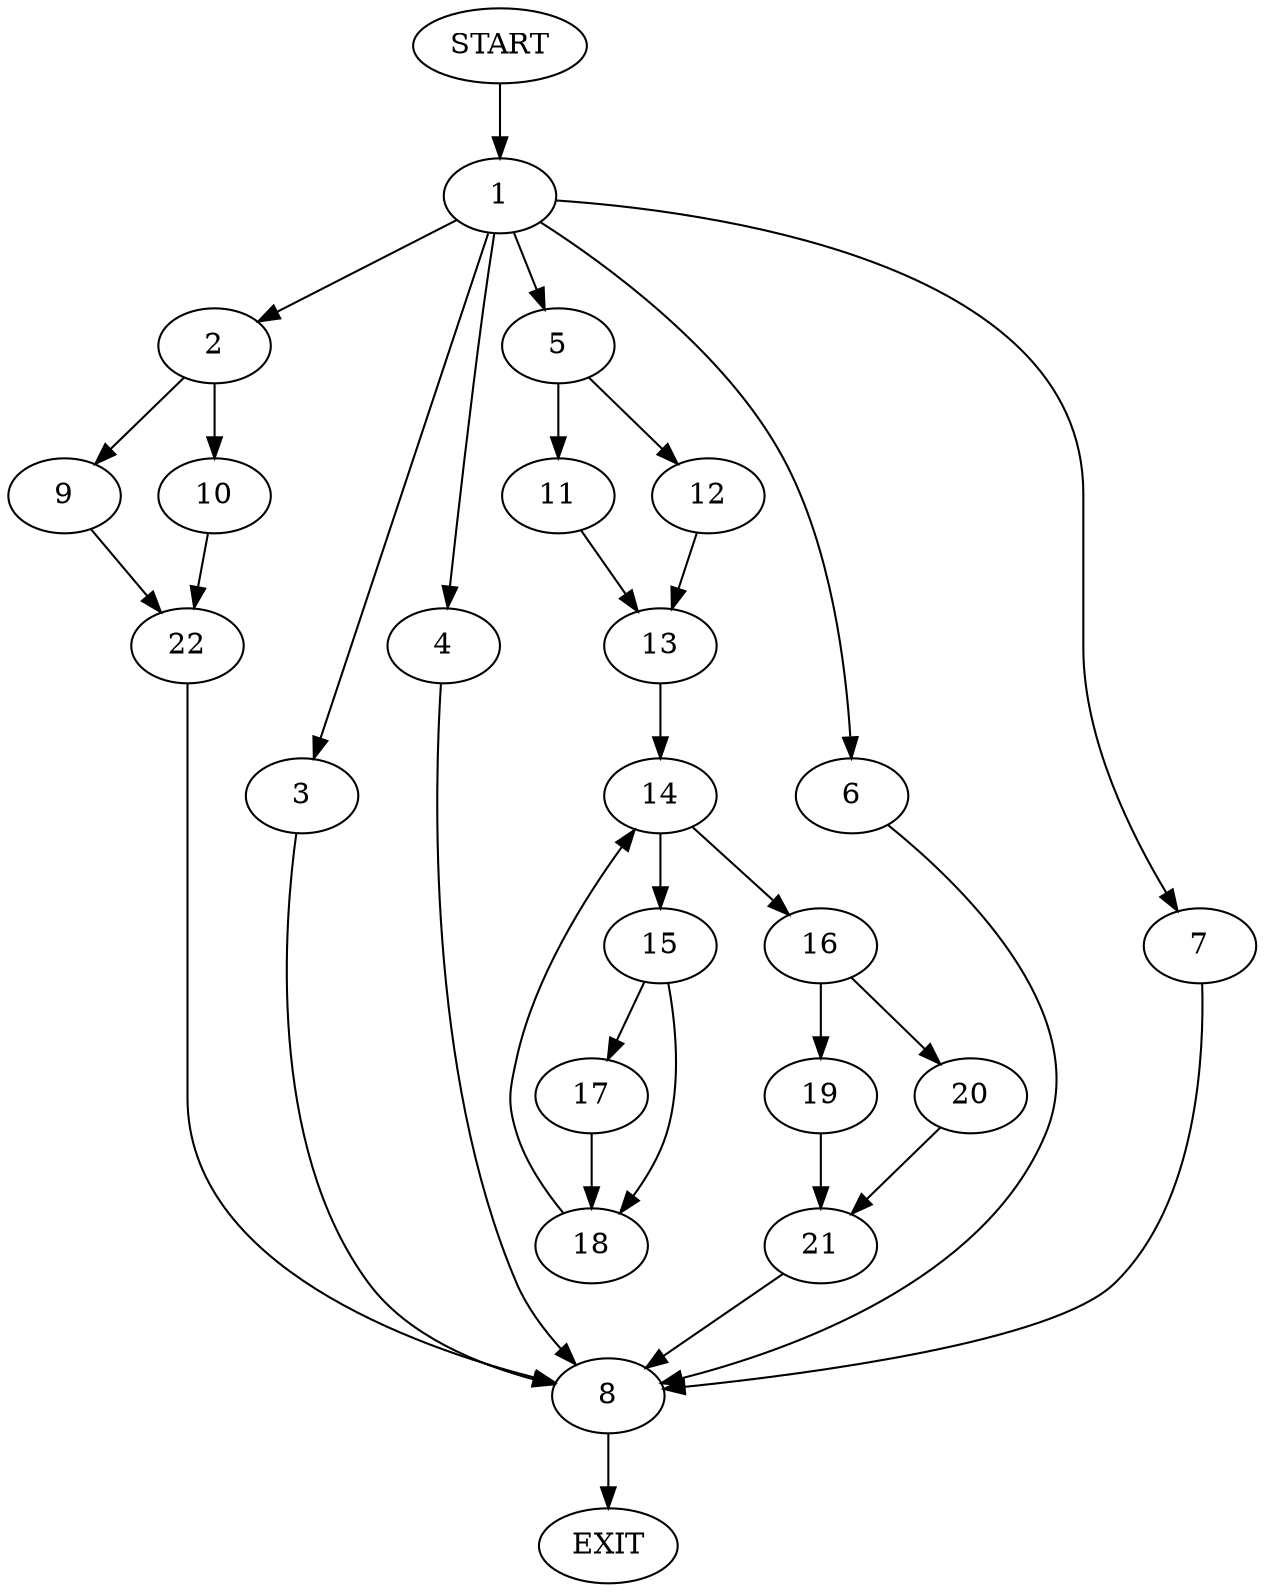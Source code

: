 digraph {
0 [label="START"]
23 [label="EXIT"]
0 -> 1
1 -> 2
1 -> 3
1 -> 4
1 -> 5
1 -> 6
1 -> 7
7 -> 8
2 -> 9
2 -> 10
5 -> 11
5 -> 12
4 -> 8
3 -> 8
6 -> 8
11 -> 13
12 -> 13
13 -> 14
14 -> 15
14 -> 16
15 -> 17
15 -> 18
16 -> 19
16 -> 20
17 -> 18
18 -> 14
19 -> 21
20 -> 21
21 -> 8
8 -> 23
9 -> 22
10 -> 22
22 -> 8
}
